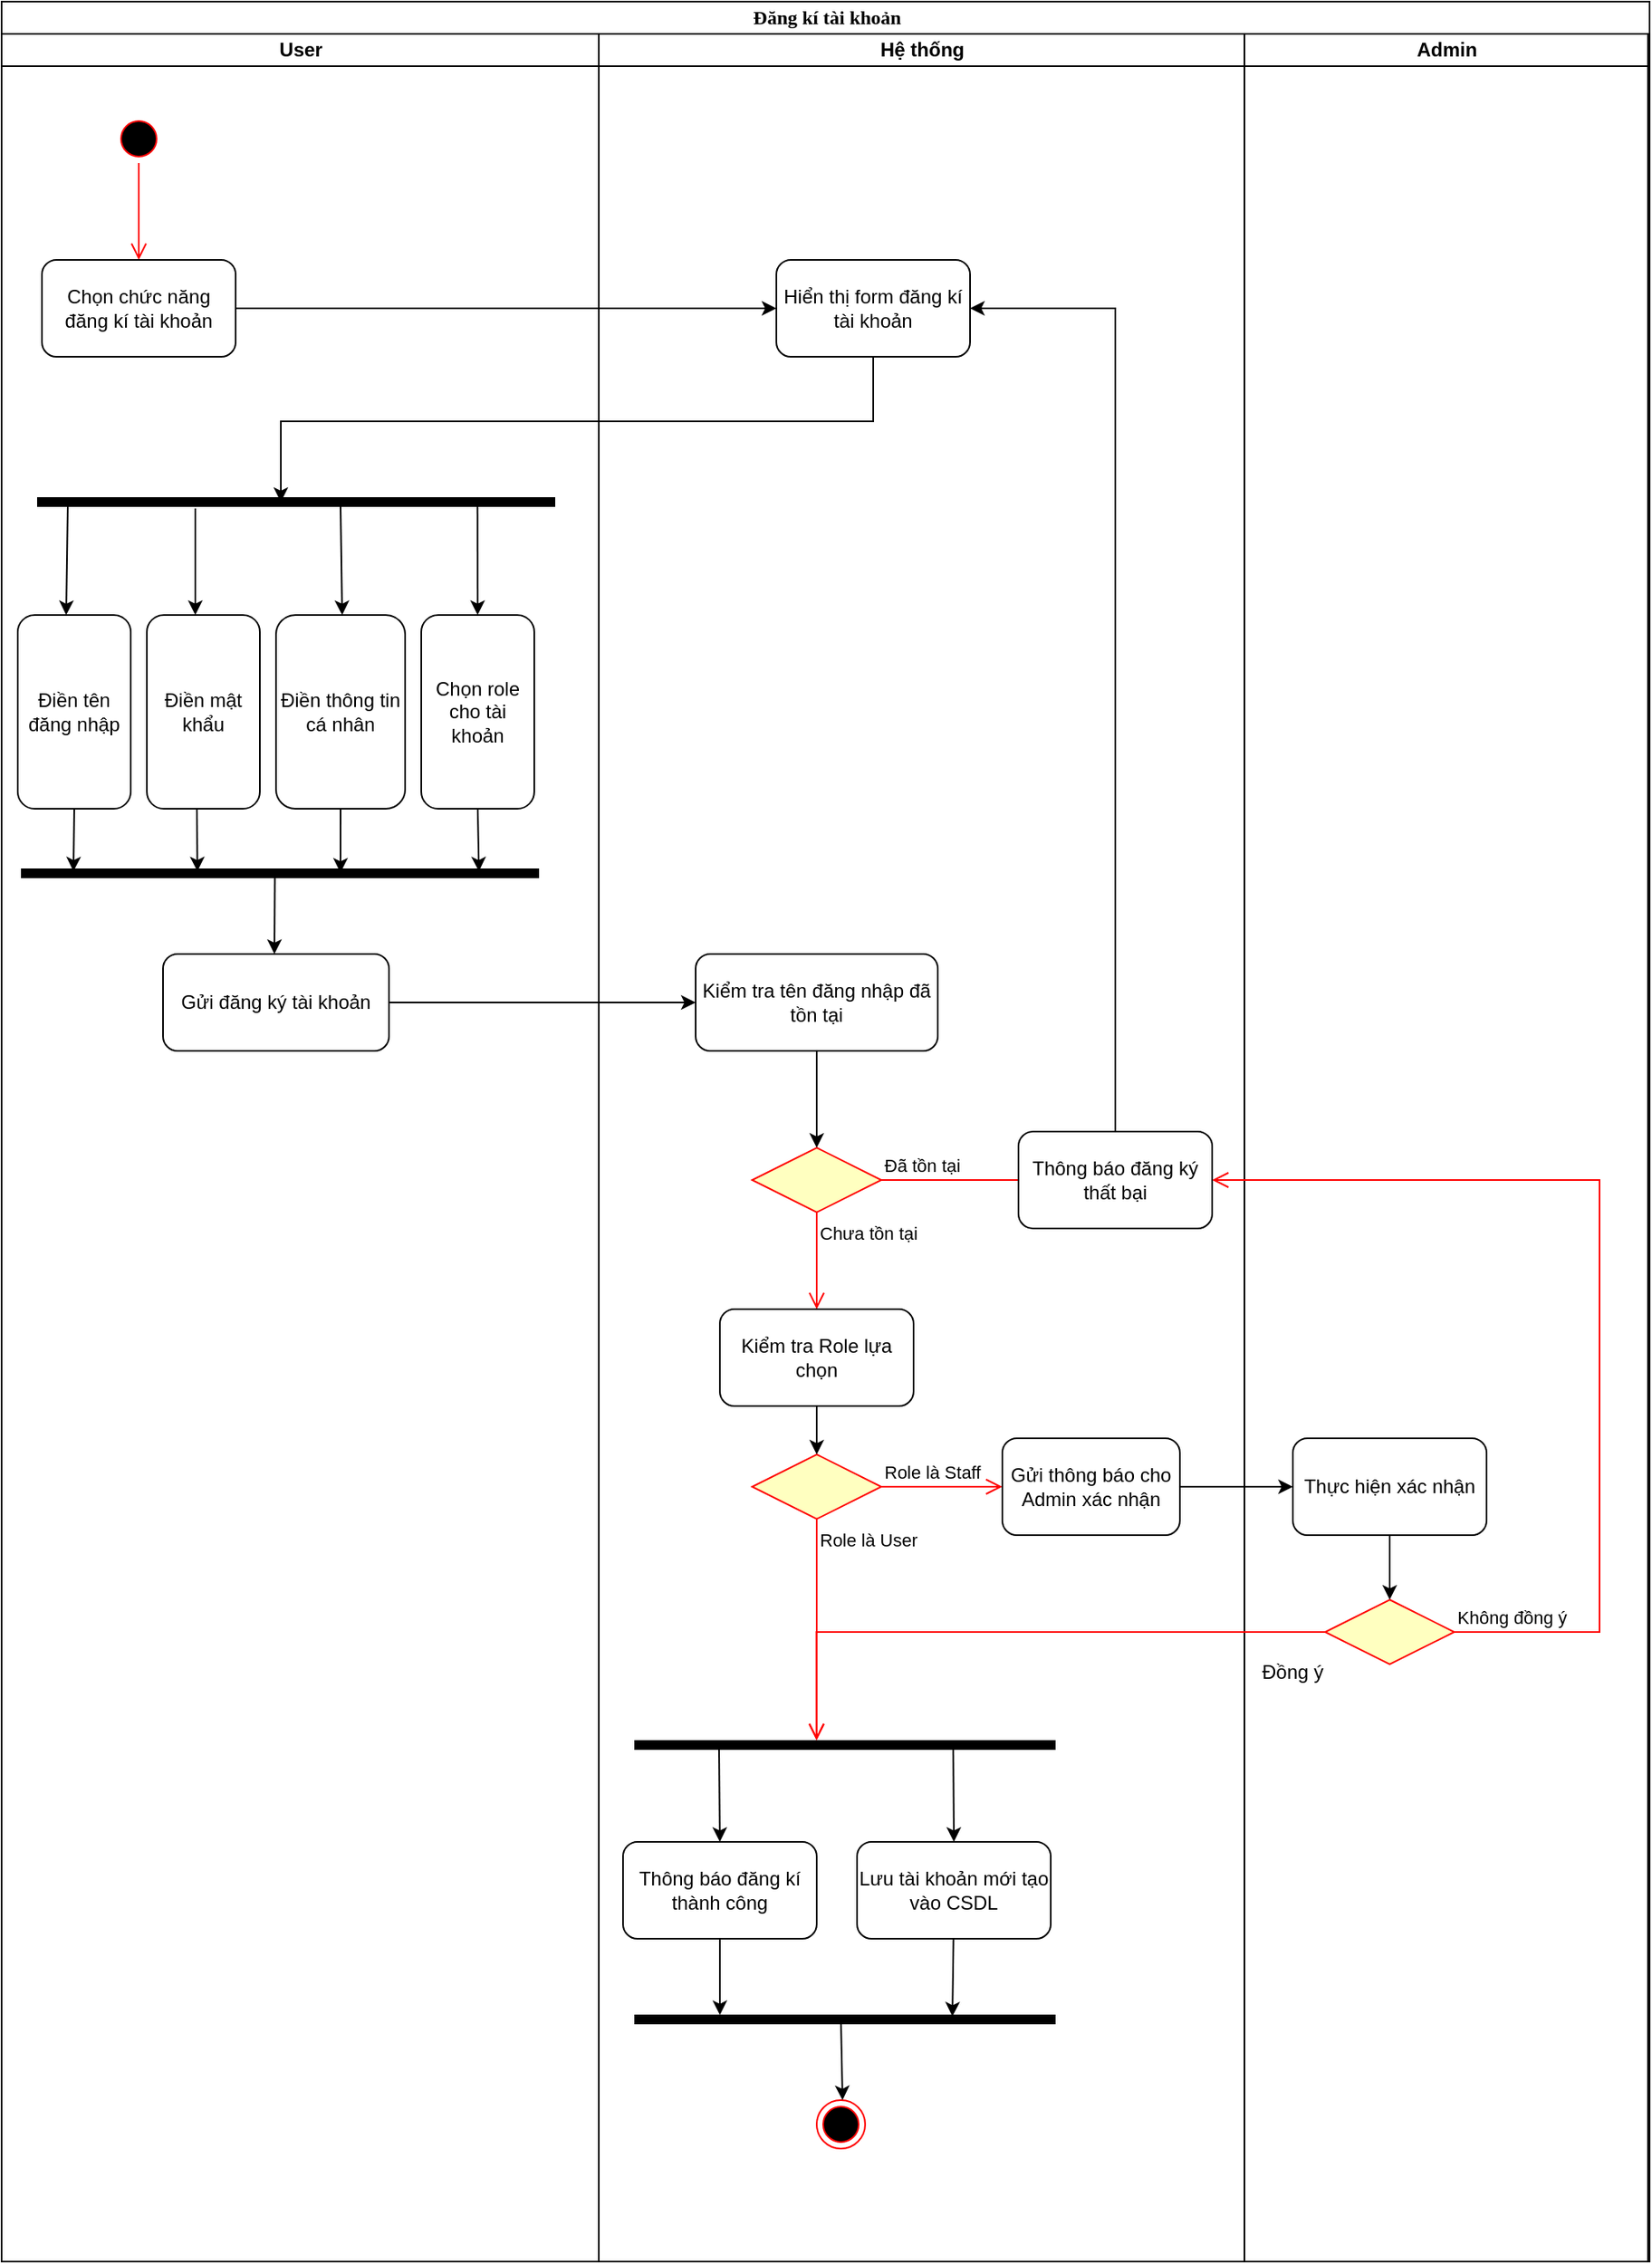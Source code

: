 <mxfile version="26.2.13">
  <diagram name="Page-1" id="0783ab3e-0a74-02c8-0abd-f7b4e66b4bec">
    <mxGraphModel dx="1884" dy="1098" grid="1" gridSize="10" guides="1" tooltips="1" connect="1" arrows="1" fold="1" page="1" pageScale="1" pageWidth="850" pageHeight="1100" background="none" math="0" shadow="0">
      <root>
        <mxCell id="0" />
        <mxCell id="1" parent="0" />
        <mxCell id="1c1d494c118603dd-1" value="Đăng kí tài khoản" style="swimlane;html=1;childLayout=stackLayout;startSize=20;rounded=0;shadow=0;comic=0;labelBackgroundColor=none;strokeWidth=1;fontFamily=Verdana;fontSize=12;align=center;" parent="1" vertex="1">
          <mxGeometry x="40" y="20" width="1021" height="1400" as="geometry" />
        </mxCell>
        <mxCell id="1c1d494c118603dd-2" value="User" style="swimlane;html=1;startSize=20;" parent="1c1d494c118603dd-1" vertex="1">
          <mxGeometry y="20" width="370" height="1380" as="geometry" />
        </mxCell>
        <mxCell id="JDyuIg-nVPSQk0EnNHT6-1" value="" style="ellipse;html=1;shape=startState;fillColor=#000000;strokeColor=#ff0000;" vertex="1" parent="1c1d494c118603dd-2">
          <mxGeometry x="70" y="50" width="30" height="30" as="geometry" />
        </mxCell>
        <mxCell id="JDyuIg-nVPSQk0EnNHT6-2" value="" style="edgeStyle=orthogonalEdgeStyle;html=1;verticalAlign=bottom;endArrow=open;endSize=8;strokeColor=#ff0000;rounded=0;" edge="1" source="JDyuIg-nVPSQk0EnNHT6-1" parent="1c1d494c118603dd-2">
          <mxGeometry relative="1" as="geometry">
            <mxPoint x="85" y="140" as="targetPoint" />
          </mxGeometry>
        </mxCell>
        <mxCell id="JDyuIg-nVPSQk0EnNHT6-3" value="Chọn chức năng đăng kí tài khoản" style="rounded=1;whiteSpace=wrap;html=1;" vertex="1" parent="1c1d494c118603dd-2">
          <mxGeometry x="25" y="140" width="120" height="60" as="geometry" />
        </mxCell>
        <mxCell id="JDyuIg-nVPSQk0EnNHT6-22" value="" style="html=1;points=[];perimeter=orthogonalPerimeter;fillColor=strokeColor;rotation=-90;" vertex="1" parent="1c1d494c118603dd-2">
          <mxGeometry x="180" y="130" width="5" height="320" as="geometry" />
        </mxCell>
        <mxCell id="JDyuIg-nVPSQk0EnNHT6-25" value="Điền tên đăng nhập" style="rounded=1;whiteSpace=wrap;html=1;" vertex="1" parent="1c1d494c118603dd-2">
          <mxGeometry x="10" y="360" width="70" height="120" as="geometry" />
        </mxCell>
        <mxCell id="JDyuIg-nVPSQk0EnNHT6-26" value="Điền mật khẩu" style="rounded=1;whiteSpace=wrap;html=1;" vertex="1" parent="1c1d494c118603dd-2">
          <mxGeometry x="90" y="360" width="70" height="120" as="geometry" />
        </mxCell>
        <mxCell id="JDyuIg-nVPSQk0EnNHT6-28" value="Điền thông tin cá nhân" style="rounded=1;whiteSpace=wrap;html=1;" vertex="1" parent="1c1d494c118603dd-2">
          <mxGeometry x="170" y="360" width="80" height="120" as="geometry" />
        </mxCell>
        <mxCell id="JDyuIg-nVPSQk0EnNHT6-30" value="Chọn role cho tài khoản" style="rounded=1;whiteSpace=wrap;html=1;" vertex="1" parent="1c1d494c118603dd-2">
          <mxGeometry x="260" y="360" width="70" height="120" as="geometry" />
        </mxCell>
        <mxCell id="JDyuIg-nVPSQk0EnNHT6-29" value="" style="endArrow=classic;html=1;rounded=0;exitX=0.5;exitY=0.851;exitDx=0;exitDy=0;exitPerimeter=0;" edge="1" parent="1c1d494c118603dd-2" source="JDyuIg-nVPSQk0EnNHT6-22" target="JDyuIg-nVPSQk0EnNHT6-30">
          <mxGeometry width="50" height="50" relative="1" as="geometry">
            <mxPoint x="370" y="400" as="sourcePoint" />
            <mxPoint x="282" y="360" as="targetPoint" />
          </mxGeometry>
        </mxCell>
        <mxCell id="JDyuIg-nVPSQk0EnNHT6-31" value="" style="html=1;points=[];perimeter=orthogonalPerimeter;fillColor=strokeColor;rotation=-90;" vertex="1" parent="1c1d494c118603dd-2">
          <mxGeometry x="170" y="360" width="5" height="320" as="geometry" />
        </mxCell>
        <mxCell id="JDyuIg-nVPSQk0EnNHT6-32" value="" style="endArrow=classic;html=1;rounded=0;exitX=0.5;exitY=1;exitDx=0;exitDy=0;entryX=0.74;entryY=0.1;entryDx=0;entryDy=0;entryPerimeter=0;" edge="1" parent="1c1d494c118603dd-2" source="JDyuIg-nVPSQk0EnNHT6-25" target="JDyuIg-nVPSQk0EnNHT6-31">
          <mxGeometry width="50" height="50" relative="1" as="geometry">
            <mxPoint x="370" y="500" as="sourcePoint" />
            <mxPoint x="420" y="450" as="targetPoint" />
          </mxGeometry>
        </mxCell>
        <mxCell id="JDyuIg-nVPSQk0EnNHT6-33" value="" style="endArrow=classic;html=1;rounded=0;entryX=0.74;entryY=0.34;entryDx=0;entryDy=0;entryPerimeter=0;" edge="1" parent="1c1d494c118603dd-2" target="JDyuIg-nVPSQk0EnNHT6-31">
          <mxGeometry width="50" height="50" relative="1" as="geometry">
            <mxPoint x="121" y="480" as="sourcePoint" />
            <mxPoint x="420" y="450" as="targetPoint" />
          </mxGeometry>
        </mxCell>
        <mxCell id="JDyuIg-nVPSQk0EnNHT6-34" value="" style="endArrow=classic;html=1;rounded=0;exitX=0.5;exitY=1;exitDx=0;exitDy=0;entryX=0.58;entryY=0.617;entryDx=0;entryDy=0;entryPerimeter=0;" edge="1" parent="1c1d494c118603dd-2" source="JDyuIg-nVPSQk0EnNHT6-28" target="JDyuIg-nVPSQk0EnNHT6-31">
          <mxGeometry width="50" height="50" relative="1" as="geometry">
            <mxPoint x="370" y="500" as="sourcePoint" />
            <mxPoint x="420" y="450" as="targetPoint" />
          </mxGeometry>
        </mxCell>
        <mxCell id="JDyuIg-nVPSQk0EnNHT6-35" value="" style="endArrow=classic;html=1;rounded=0;exitX=0.5;exitY=1;exitDx=0;exitDy=0;entryX=0.74;entryY=0.885;entryDx=0;entryDy=0;entryPerimeter=0;" edge="1" parent="1c1d494c118603dd-2" source="JDyuIg-nVPSQk0EnNHT6-30" target="JDyuIg-nVPSQk0EnNHT6-31">
          <mxGeometry width="50" height="50" relative="1" as="geometry">
            <mxPoint x="370" y="500" as="sourcePoint" />
            <mxPoint x="420" y="450" as="targetPoint" />
          </mxGeometry>
        </mxCell>
        <mxCell id="JDyuIg-nVPSQk0EnNHT6-37" value="Gửi đăng ký tài khoản" style="rounded=1;whiteSpace=wrap;html=1;" vertex="1" parent="1c1d494c118603dd-2">
          <mxGeometry x="100" y="570" width="140" height="60" as="geometry" />
        </mxCell>
        <mxCell id="1c1d494c118603dd-3" value="Hệ thống" style="swimlane;html=1;startSize=20;" parent="1c1d494c118603dd-1" vertex="1">
          <mxGeometry x="370" y="20" width="400" height="1380" as="geometry" />
        </mxCell>
        <mxCell id="JDyuIg-nVPSQk0EnNHT6-4" value="Hiển thị form đăng kí tài khoản" style="rounded=1;whiteSpace=wrap;html=1;" vertex="1" parent="1c1d494c118603dd-3">
          <mxGeometry x="110" y="140" width="120" height="60" as="geometry" />
        </mxCell>
        <mxCell id="JDyuIg-nVPSQk0EnNHT6-15" value="Kiểm tra tên đăng nhập đã tồn tại" style="rounded=1;whiteSpace=wrap;html=1;" vertex="1" parent="1c1d494c118603dd-3">
          <mxGeometry x="60" y="570" width="150" height="60" as="geometry" />
        </mxCell>
        <mxCell id="JDyuIg-nVPSQk0EnNHT6-39" value="" style="rhombus;whiteSpace=wrap;html=1;fontColor=#000000;fillColor=#ffffc0;strokeColor=#ff0000;" vertex="1" parent="1c1d494c118603dd-3">
          <mxGeometry x="95" y="690" width="80" height="40" as="geometry" />
        </mxCell>
        <mxCell id="JDyuIg-nVPSQk0EnNHT6-40" value="Đã tồn tại" style="edgeStyle=orthogonalEdgeStyle;html=1;align=left;verticalAlign=bottom;endArrow=open;endSize=8;strokeColor=#ff0000;rounded=0;" edge="1" source="JDyuIg-nVPSQk0EnNHT6-39" parent="1c1d494c118603dd-3">
          <mxGeometry x="-1" relative="1" as="geometry">
            <mxPoint x="280" y="710" as="targetPoint" />
          </mxGeometry>
        </mxCell>
        <mxCell id="JDyuIg-nVPSQk0EnNHT6-41" value="Chưa tồn tại" style="edgeStyle=orthogonalEdgeStyle;html=1;align=left;verticalAlign=top;endArrow=open;endSize=8;strokeColor=#ff0000;rounded=0;" edge="1" source="JDyuIg-nVPSQk0EnNHT6-39" parent="1c1d494c118603dd-3">
          <mxGeometry x="-1" relative="1" as="geometry">
            <mxPoint x="135" y="790" as="targetPoint" />
            <mxPoint as="offset" />
          </mxGeometry>
        </mxCell>
        <mxCell id="JDyuIg-nVPSQk0EnNHT6-43" value="" style="endArrow=classic;html=1;rounded=0;exitX=0.5;exitY=1;exitDx=0;exitDy=0;entryX=0.5;entryY=0;entryDx=0;entryDy=0;" edge="1" parent="1c1d494c118603dd-3" source="JDyuIg-nVPSQk0EnNHT6-15" target="JDyuIg-nVPSQk0EnNHT6-39">
          <mxGeometry width="50" height="50" relative="1" as="geometry">
            <mxPoint y="600" as="sourcePoint" />
            <mxPoint x="50" y="550" as="targetPoint" />
          </mxGeometry>
        </mxCell>
        <mxCell id="JDyuIg-nVPSQk0EnNHT6-44" value="Thông báo đăng ký thất bại" style="rounded=1;whiteSpace=wrap;html=1;" vertex="1" parent="1c1d494c118603dd-3">
          <mxGeometry x="260" y="680" width="120" height="60" as="geometry" />
        </mxCell>
        <mxCell id="JDyuIg-nVPSQk0EnNHT6-45" value="Kiểm tra Role lựa chọn" style="rounded=1;whiteSpace=wrap;html=1;" vertex="1" parent="1c1d494c118603dd-3">
          <mxGeometry x="75" y="790" width="120" height="60" as="geometry" />
        </mxCell>
        <mxCell id="JDyuIg-nVPSQk0EnNHT6-46" value="" style="endArrow=classic;html=1;rounded=0;exitX=0.5;exitY=0;exitDx=0;exitDy=0;entryX=1;entryY=0.5;entryDx=0;entryDy=0;" edge="1" parent="1c1d494c118603dd-3" source="JDyuIg-nVPSQk0EnNHT6-44" target="JDyuIg-nVPSQk0EnNHT6-4">
          <mxGeometry width="50" height="50" relative="1" as="geometry">
            <mxPoint y="510" as="sourcePoint" />
            <mxPoint x="50" y="460" as="targetPoint" />
            <Array as="points">
              <mxPoint x="320" y="170" />
            </Array>
          </mxGeometry>
        </mxCell>
        <mxCell id="JDyuIg-nVPSQk0EnNHT6-51" value="" style="rhombus;whiteSpace=wrap;html=1;fontColor=#000000;fillColor=#ffffc0;strokeColor=#ff0000;" vertex="1" parent="1c1d494c118603dd-3">
          <mxGeometry x="95" y="880" width="80" height="40" as="geometry" />
        </mxCell>
        <mxCell id="JDyuIg-nVPSQk0EnNHT6-52" value="Role là Staff" style="edgeStyle=orthogonalEdgeStyle;html=1;align=left;verticalAlign=bottom;endArrow=open;endSize=8;strokeColor=#ff0000;rounded=0;" edge="1" source="JDyuIg-nVPSQk0EnNHT6-51" parent="1c1d494c118603dd-3">
          <mxGeometry x="-1" relative="1" as="geometry">
            <mxPoint x="250" y="900" as="targetPoint" />
          </mxGeometry>
        </mxCell>
        <mxCell id="JDyuIg-nVPSQk0EnNHT6-53" value="Role là User" style="edgeStyle=orthogonalEdgeStyle;html=1;align=left;verticalAlign=top;endArrow=open;endSize=8;strokeColor=#ff0000;rounded=0;" edge="1" source="JDyuIg-nVPSQk0EnNHT6-51" parent="1c1d494c118603dd-3">
          <mxGeometry x="-1" relative="1" as="geometry">
            <mxPoint x="135" y="1057" as="targetPoint" />
          </mxGeometry>
        </mxCell>
        <mxCell id="JDyuIg-nVPSQk0EnNHT6-55" value="Gửi thông báo cho Admin xác nhận" style="rounded=1;whiteSpace=wrap;html=1;" vertex="1" parent="1c1d494c118603dd-3">
          <mxGeometry x="250" y="870" width="110" height="60" as="geometry" />
        </mxCell>
        <mxCell id="JDyuIg-nVPSQk0EnNHT6-57" value="" style="html=1;points=[];perimeter=orthogonalPerimeter;fillColor=strokeColor;rotation=-90;" vertex="1" parent="1c1d494c118603dd-3">
          <mxGeometry x="150" y="930" width="5" height="260" as="geometry" />
        </mxCell>
        <mxCell id="JDyuIg-nVPSQk0EnNHT6-60" value="Thông báo đăng kí thành công" style="rounded=1;whiteSpace=wrap;html=1;" vertex="1" parent="1c1d494c118603dd-3">
          <mxGeometry x="15" y="1120" width="120" height="60" as="geometry" />
        </mxCell>
        <mxCell id="JDyuIg-nVPSQk0EnNHT6-61" value="Lưu tài khoản mới tạo vào CSDL" style="rounded=1;whiteSpace=wrap;html=1;" vertex="1" parent="1c1d494c118603dd-3">
          <mxGeometry x="160" y="1120" width="120" height="60" as="geometry" />
        </mxCell>
        <mxCell id="JDyuIg-nVPSQk0EnNHT6-58" value="" style="endArrow=classic;html=1;rounded=0;exitX=0.1;exitY=0.2;exitDx=0;exitDy=0;exitPerimeter=0;entryX=0.5;entryY=0;entryDx=0;entryDy=0;" edge="1" parent="1c1d494c118603dd-3" source="JDyuIg-nVPSQk0EnNHT6-57" target="JDyuIg-nVPSQk0EnNHT6-60">
          <mxGeometry width="50" height="50" relative="1" as="geometry">
            <mxPoint x="-40" y="920" as="sourcePoint" />
            <mxPoint x="71" y="1040" as="targetPoint" />
          </mxGeometry>
        </mxCell>
        <mxCell id="JDyuIg-nVPSQk0EnNHT6-59" value="" style="endArrow=classic;html=1;rounded=0;exitX=0.122;exitY=0.758;exitDx=0;exitDy=0;exitPerimeter=0;entryX=0.5;entryY=0;entryDx=0;entryDy=0;" edge="1" parent="1c1d494c118603dd-3" source="JDyuIg-nVPSQk0EnNHT6-57" target="JDyuIg-nVPSQk0EnNHT6-61">
          <mxGeometry width="50" height="50" relative="1" as="geometry">
            <mxPoint x="-40" y="1020" as="sourcePoint" />
            <mxPoint x="210" y="1040" as="targetPoint" />
          </mxGeometry>
        </mxCell>
        <mxCell id="JDyuIg-nVPSQk0EnNHT6-72" value="" style="html=1;points=[];perimeter=orthogonalPerimeter;fillColor=strokeColor;rotation=-90;" vertex="1" parent="1c1d494c118603dd-3">
          <mxGeometry x="150" y="1100" width="5" height="260" as="geometry" />
        </mxCell>
        <mxCell id="JDyuIg-nVPSQk0EnNHT6-73" value="" style="endArrow=classic;html=1;rounded=0;exitX=0.5;exitY=1;exitDx=0;exitDy=0;entryX=1.041;entryY=0.202;entryDx=0;entryDy=0;entryPerimeter=0;" edge="1" parent="1c1d494c118603dd-3" source="JDyuIg-nVPSQk0EnNHT6-60" target="JDyuIg-nVPSQk0EnNHT6-72">
          <mxGeometry width="50" height="50" relative="1" as="geometry">
            <mxPoint x="-60" y="1150" as="sourcePoint" />
            <mxPoint x="-10" y="1100" as="targetPoint" />
          </mxGeometry>
        </mxCell>
        <mxCell id="JDyuIg-nVPSQk0EnNHT6-74" value="" style="endArrow=classic;html=1;rounded=0;exitX=0.5;exitY=1;exitDx=0;exitDy=0;entryX=0.868;entryY=0.756;entryDx=0;entryDy=0;entryPerimeter=0;" edge="1" parent="1c1d494c118603dd-3" target="JDyuIg-nVPSQk0EnNHT6-72">
          <mxGeometry width="50" height="50" relative="1" as="geometry">
            <mxPoint x="219.73" y="1180.0" as="sourcePoint" />
            <mxPoint x="220" y="1220" as="targetPoint" />
          </mxGeometry>
        </mxCell>
        <mxCell id="JDyuIg-nVPSQk0EnNHT6-77" value="" style="ellipse;html=1;shape=endState;fillColor=#000000;strokeColor=#ff0000;" vertex="1" parent="1c1d494c118603dd-3">
          <mxGeometry x="135" y="1280" width="30" height="30" as="geometry" />
        </mxCell>
        <mxCell id="1c1d494c118603dd-4" value="Admin" style="swimlane;html=1;startSize=20;" parent="1c1d494c118603dd-1" vertex="1">
          <mxGeometry x="770" y="20" width="250" height="1380" as="geometry" />
        </mxCell>
        <mxCell id="JDyuIg-nVPSQk0EnNHT6-62" value="Thực hiện xác nhận" style="rounded=1;whiteSpace=wrap;html=1;" vertex="1" parent="1c1d494c118603dd-4">
          <mxGeometry x="30" y="870" width="120" height="60" as="geometry" />
        </mxCell>
        <mxCell id="JDyuIg-nVPSQk0EnNHT6-67" value="" style="rhombus;whiteSpace=wrap;html=1;fontColor=#000000;fillColor=#ffffc0;strokeColor=#ff0000;" vertex="1" parent="1c1d494c118603dd-4">
          <mxGeometry x="50" y="970" width="80" height="40" as="geometry" />
        </mxCell>
        <mxCell id="JDyuIg-nVPSQk0EnNHT6-70" value="" style="endArrow=classic;html=1;rounded=0;exitX=0.5;exitY=1;exitDx=0;exitDy=0;entryX=0.5;entryY=0;entryDx=0;entryDy=0;" edge="1" parent="1c1d494c118603dd-4" source="JDyuIg-nVPSQk0EnNHT6-62" target="JDyuIg-nVPSQk0EnNHT6-67">
          <mxGeometry width="50" height="50" relative="1" as="geometry">
            <mxPoint x="30" y="920" as="sourcePoint" />
            <mxPoint x="80" y="870" as="targetPoint" />
          </mxGeometry>
        </mxCell>
        <mxCell id="JDyuIg-nVPSQk0EnNHT6-71" value="Đồng ý" style="text;html=1;align=center;verticalAlign=middle;whiteSpace=wrap;rounded=0;" vertex="1" parent="1c1d494c118603dd-4">
          <mxGeometry y="1000" width="60" height="30" as="geometry" />
        </mxCell>
        <mxCell id="JDyuIg-nVPSQk0EnNHT6-5" value="" style="endArrow=classic;html=1;rounded=0;exitX=1;exitY=0.5;exitDx=0;exitDy=0;entryX=0;entryY=0.5;entryDx=0;entryDy=0;" edge="1" parent="1c1d494c118603dd-1" source="JDyuIg-nVPSQk0EnNHT6-3" target="JDyuIg-nVPSQk0EnNHT6-4">
          <mxGeometry width="50" height="50" relative="1" as="geometry">
            <mxPoint x="360" y="320" as="sourcePoint" />
            <mxPoint x="410" y="270" as="targetPoint" />
          </mxGeometry>
        </mxCell>
        <mxCell id="JDyuIg-nVPSQk0EnNHT6-6" value="" style="endArrow=classic;html=1;rounded=0;exitX=0.5;exitY=1;exitDx=0;exitDy=0;" edge="1" parent="1c1d494c118603dd-1" source="JDyuIg-nVPSQk0EnNHT6-4">
          <mxGeometry width="50" height="50" relative="1" as="geometry">
            <mxPoint x="360" y="320" as="sourcePoint" />
            <mxPoint x="173" y="310" as="targetPoint" />
            <Array as="points">
              <mxPoint x="540" y="260" />
              <mxPoint x="173" y="260" />
            </Array>
          </mxGeometry>
        </mxCell>
        <mxCell id="JDyuIg-nVPSQk0EnNHT6-38" value="" style="endArrow=classic;html=1;rounded=0;exitX=1;exitY=0.5;exitDx=0;exitDy=0;entryX=0;entryY=0.5;entryDx=0;entryDy=0;" edge="1" parent="1c1d494c118603dd-1" source="JDyuIg-nVPSQk0EnNHT6-37" target="JDyuIg-nVPSQk0EnNHT6-15">
          <mxGeometry width="50" height="50" relative="1" as="geometry">
            <mxPoint x="370" y="520" as="sourcePoint" />
            <mxPoint x="420" y="470" as="targetPoint" />
          </mxGeometry>
        </mxCell>
        <mxCell id="JDyuIg-nVPSQk0EnNHT6-63" value="" style="endArrow=classic;html=1;rounded=0;exitX=1;exitY=0.5;exitDx=0;exitDy=0;entryX=0;entryY=0.5;entryDx=0;entryDy=0;" edge="1" parent="1c1d494c118603dd-1" source="JDyuIg-nVPSQk0EnNHT6-55" target="JDyuIg-nVPSQk0EnNHT6-62">
          <mxGeometry width="50" height="50" relative="1" as="geometry">
            <mxPoint x="470" y="940" as="sourcePoint" />
            <mxPoint x="520" y="890" as="targetPoint" />
          </mxGeometry>
        </mxCell>
        <mxCell id="JDyuIg-nVPSQk0EnNHT6-68" value="Không đồng ý" style="edgeStyle=orthogonalEdgeStyle;html=1;align=left;verticalAlign=bottom;endArrow=open;endSize=8;strokeColor=#ff0000;rounded=0;entryX=1;entryY=0.5;entryDx=0;entryDy=0;" edge="1" source="JDyuIg-nVPSQk0EnNHT6-67" parent="1c1d494c118603dd-1" target="JDyuIg-nVPSQk0EnNHT6-44">
          <mxGeometry x="-1" relative="1" as="geometry">
            <mxPoint x="990" y="740" as="targetPoint" />
            <Array as="points">
              <mxPoint x="990" y="1010" />
              <mxPoint x="990" y="730" />
            </Array>
          </mxGeometry>
        </mxCell>
        <mxCell id="JDyuIg-nVPSQk0EnNHT6-69" value="" style="edgeStyle=orthogonalEdgeStyle;html=1;align=left;verticalAlign=top;endArrow=open;endSize=8;strokeColor=#ff0000;rounded=0;entryX=1.1;entryY=0.432;entryDx=0;entryDy=0;entryPerimeter=0;" edge="1" source="JDyuIg-nVPSQk0EnNHT6-67" parent="1c1d494c118603dd-1" target="JDyuIg-nVPSQk0EnNHT6-57">
          <mxGeometry x="-0.843" y="-20" relative="1" as="geometry">
            <mxPoint x="504" y="1077" as="targetPoint" />
            <mxPoint as="offset" />
          </mxGeometry>
        </mxCell>
        <mxCell id="JDyuIg-nVPSQk0EnNHT6-23" value="" style="endArrow=classic;html=1;rounded=0;exitX=0.98;exitY=0.058;exitDx=0;exitDy=0;exitPerimeter=0;" edge="1" parent="1" source="JDyuIg-nVPSQk0EnNHT6-22">
          <mxGeometry width="50" height="50" relative="1" as="geometry">
            <mxPoint x="76" y="350" as="sourcePoint" />
            <mxPoint x="80" y="400" as="targetPoint" />
          </mxGeometry>
        </mxCell>
        <mxCell id="JDyuIg-nVPSQk0EnNHT6-24" value="" style="endArrow=classic;html=1;rounded=0;" edge="1" parent="1">
          <mxGeometry width="50" height="50" relative="1" as="geometry">
            <mxPoint x="160" y="334" as="sourcePoint" />
            <mxPoint x="160" y="400" as="targetPoint" />
          </mxGeometry>
        </mxCell>
        <mxCell id="JDyuIg-nVPSQk0EnNHT6-27" value="" style="endArrow=classic;html=1;rounded=0;" edge="1" parent="1">
          <mxGeometry width="50" height="50" relative="1" as="geometry">
            <mxPoint x="250" y="333" as="sourcePoint" />
            <mxPoint x="251" y="400" as="targetPoint" />
          </mxGeometry>
        </mxCell>
        <mxCell id="JDyuIg-nVPSQk0EnNHT6-36" value="" style="endArrow=classic;html=1;rounded=0;exitX=0.26;exitY=0.49;exitDx=0;exitDy=0;exitPerimeter=0;" edge="1" parent="1" source="JDyuIg-nVPSQk0EnNHT6-31">
          <mxGeometry width="50" height="50" relative="1" as="geometry">
            <mxPoint x="410" y="540" as="sourcePoint" />
            <mxPoint x="209" y="610" as="targetPoint" />
          </mxGeometry>
        </mxCell>
        <mxCell id="JDyuIg-nVPSQk0EnNHT6-47" value="" style="endArrow=classic;html=1;rounded=0;exitX=0.5;exitY=1;exitDx=0;exitDy=0;" edge="1" parent="1" source="JDyuIg-nVPSQk0EnNHT6-45">
          <mxGeometry width="50" height="50" relative="1" as="geometry">
            <mxPoint x="410" y="950" as="sourcePoint" />
            <mxPoint x="545" y="920" as="targetPoint" />
          </mxGeometry>
        </mxCell>
        <mxCell id="JDyuIg-nVPSQk0EnNHT6-76" value="" style="endArrow=classic;html=1;rounded=0;" edge="1" parent="1">
          <mxGeometry width="50" height="50" relative="1" as="geometry">
            <mxPoint x="560" y="1270" as="sourcePoint" />
            <mxPoint x="561" y="1320" as="targetPoint" />
          </mxGeometry>
        </mxCell>
      </root>
    </mxGraphModel>
  </diagram>
</mxfile>

